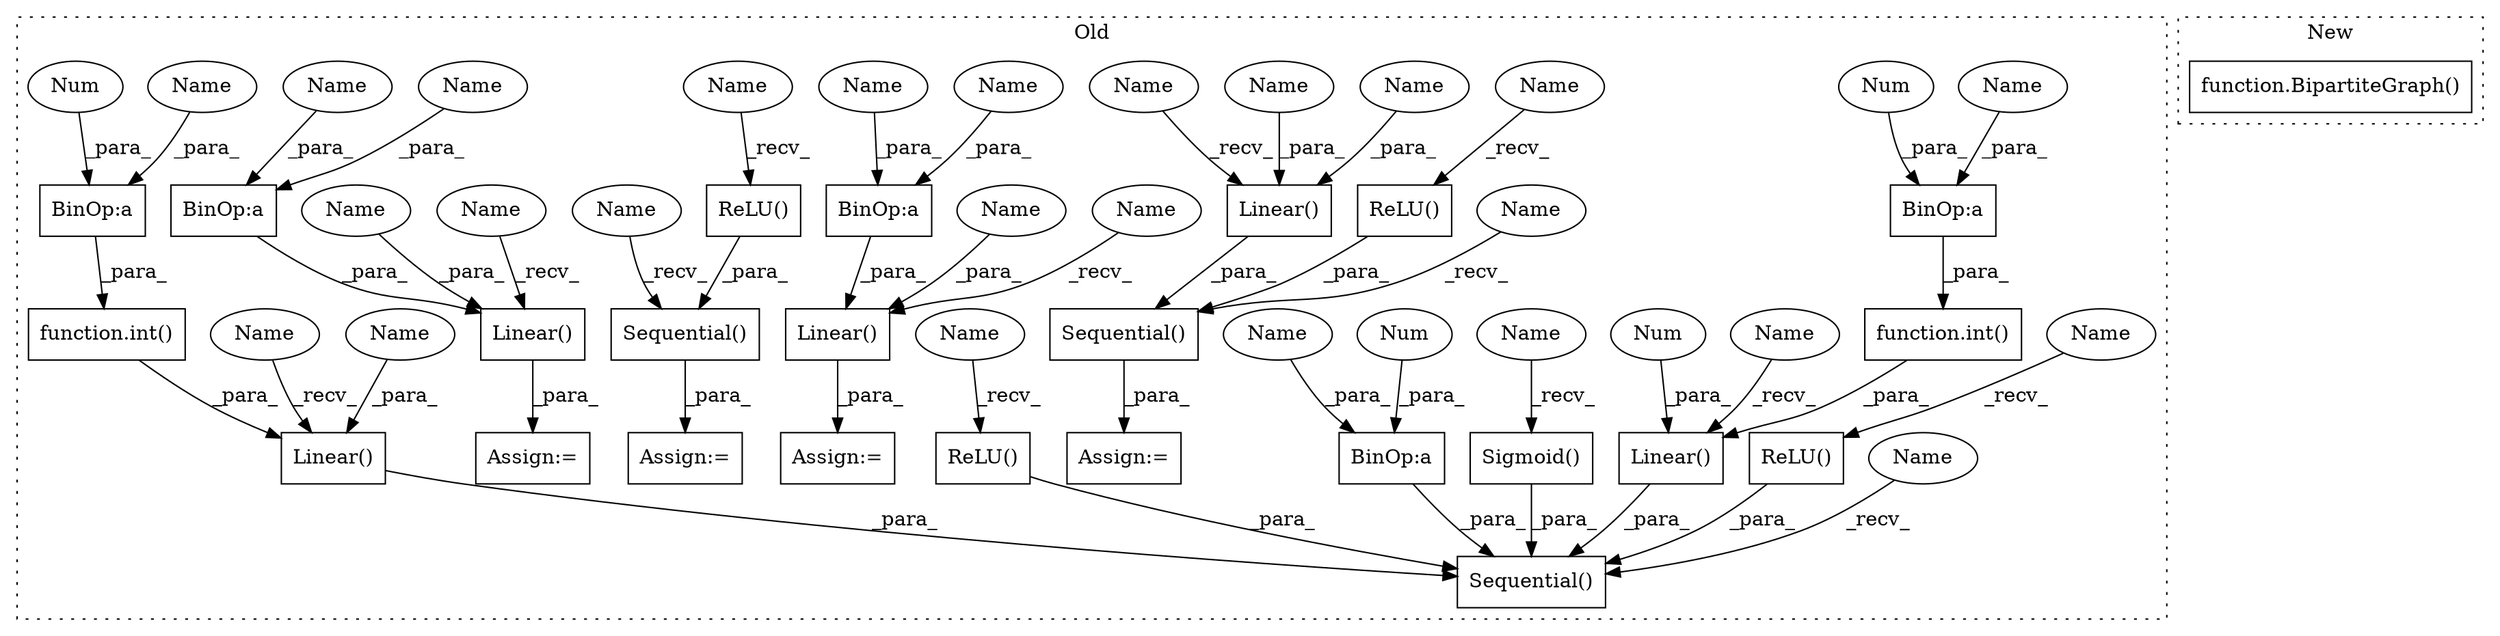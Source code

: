 digraph G {
subgraph cluster0 {
1 [label="function.int()" a="75" s="2208,2233" l="4,1" shape="box"];
3 [label="Linear()" a="75" s="2177,2234" l="10,1" shape="box"];
4 [label="Sequential()" a="75" s="2061,2338" l="27,10" shape="box"];
5 [label="BinOp:a" a="82" s="2305" l="1" shape="box"];
6 [label="BinOp:a" a="82" s="2231" l="1" shape="box"];
7 [label="BinOp:a" a="82" s="2116" l="1" shape="box"];
8 [label="function.int()" a="75" s="2282,2307" l="4,1" shape="box"];
9 [label="Sigmoid()" a="75" s="2326" l="12" shape="box"];
10 [label="Sequential()" a="75" s="2403,2503" l="27,10" shape="box"];
11 [label="Linear()" a="75" s="2714,2809" l="23,34" shape="box"];
12 [label="Sequential()" a="75" s="2540,2640" l="27,10" shape="box"];
13 [label="BinOp:a" a="82" s="2911" l="3" shape="box"];
14 [label="BinOp:a" a="82" s="2755" l="3" shape="box"];
15 [label="Num" a="76" s="2306" l="1" shape="ellipse"];
16 [label="Num" a="76" s="2117" l="1" shape="ellipse"];
17 [label="Num" a="76" s="2232" l="1" shape="ellipse"];
18 [label="ReLU()" a="75" s="2631" l="9" shape="box"];
19 [label="Assign:=" a="68" s="2711" l="3" shape="box"];
20 [label="Assign:=" a="68" s="2867" l="3" shape="box"];
21 [label="Assign:=" a="68" s="2400" l="3" shape="box"];
22 [label="Assign:=" a="68" s="2537" l="3" shape="box"];
23 [label="ReLU()" a="75" s="2494" l="9" shape="box"];
24 [label="Linear()" a="75" s="2272,2311" l="10,1" shape="box"];
25 [label="Num" a="76" s="2310" l="1" shape="ellipse"];
26 [label="ReLU()" a="75" s="2154" l="9" shape="box"];
27 [label="Linear()" a="75" s="2567,2616" l="10,1" shape="box"];
28 [label="ReLU()" a="75" s="2249" l="9" shape="box"];
29 [label="Linear()" a="75" s="2870,2965" l="23,34" shape="box"];
30 [label="Name" a="87" s="2061" l="2" shape="ellipse"];
31 [label="Name" a="87" s="2540" l="2" shape="ellipse"];
32 [label="Name" a="87" s="2249" l="2" shape="ellipse"];
33 [label="Name" a="87" s="2567" l="2" shape="ellipse"];
34 [label="Name" a="87" s="2631" l="2" shape="ellipse"];
35 [label="Name" a="87" s="2870" l="2" shape="ellipse"];
36 [label="Name" a="87" s="2494" l="2" shape="ellipse"];
37 [label="Name" a="87" s="2272" l="2" shape="ellipse"];
38 [label="Name" a="87" s="2326" l="2" shape="ellipse"];
39 [label="Name" a="87" s="2403" l="2" shape="ellipse"];
40 [label="Name" a="87" s="2154" l="2" shape="ellipse"];
41 [label="Name" a="87" s="2177" l="2" shape="ellipse"];
42 [label="Name" a="87" s="2714" l="2" shape="ellipse"];
43 [label="Name" a="87" s="2791" l="18" shape="ellipse"];
44 [label="Name" a="87" s="2098" l="18" shape="ellipse"];
45 [label="Name" a="87" s="2737" l="18" shape="ellipse"];
46 [label="Name" a="87" s="2577" l="18" shape="ellipse"];
47 [label="Name" a="87" s="2893" l="18" shape="ellipse"];
48 [label="Name" a="87" s="2947" l="18" shape="ellipse"];
49 [label="Name" a="87" s="2286" l="19" shape="ellipse"];
50 [label="Name" a="87" s="2212" l="19" shape="ellipse"];
51 [label="Name" a="87" s="2597" l="19" shape="ellipse"];
52 [label="Name" a="87" s="2914" l="19" shape="ellipse"];
53 [label="Name" a="87" s="2187" l="19" shape="ellipse"];
54 [label="Name" a="87" s="2758" l="19" shape="ellipse"];
label = "Old";
style="dotted";
}
subgraph cluster1 {
2 [label="function.BipartiteGraph()" a="75" s="4629,4730" l="28,10" shape="box"];
label = "New";
style="dotted";
}
1 -> 3 [label="_para_"];
3 -> 4 [label="_para_"];
5 -> 8 [label="_para_"];
6 -> 1 [label="_para_"];
7 -> 4 [label="_para_"];
8 -> 24 [label="_para_"];
9 -> 4 [label="_para_"];
10 -> 21 [label="_para_"];
11 -> 19 [label="_para_"];
12 -> 22 [label="_para_"];
13 -> 29 [label="_para_"];
14 -> 11 [label="_para_"];
15 -> 5 [label="_para_"];
16 -> 7 [label="_para_"];
17 -> 6 [label="_para_"];
18 -> 12 [label="_para_"];
23 -> 10 [label="_para_"];
24 -> 4 [label="_para_"];
25 -> 24 [label="_para_"];
26 -> 4 [label="_para_"];
27 -> 12 [label="_para_"];
28 -> 4 [label="_para_"];
29 -> 20 [label="_para_"];
30 -> 4 [label="_recv_"];
31 -> 12 [label="_recv_"];
32 -> 28 [label="_recv_"];
33 -> 27 [label="_recv_"];
34 -> 18 [label="_recv_"];
35 -> 29 [label="_recv_"];
36 -> 23 [label="_recv_"];
37 -> 24 [label="_recv_"];
38 -> 9 [label="_recv_"];
39 -> 10 [label="_recv_"];
40 -> 26 [label="_recv_"];
41 -> 3 [label="_recv_"];
42 -> 11 [label="_recv_"];
43 -> 11 [label="_para_"];
44 -> 7 [label="_para_"];
45 -> 14 [label="_para_"];
46 -> 27 [label="_para_"];
47 -> 13 [label="_para_"];
48 -> 29 [label="_para_"];
49 -> 5 [label="_para_"];
50 -> 6 [label="_para_"];
51 -> 27 [label="_para_"];
52 -> 13 [label="_para_"];
53 -> 3 [label="_para_"];
54 -> 14 [label="_para_"];
}